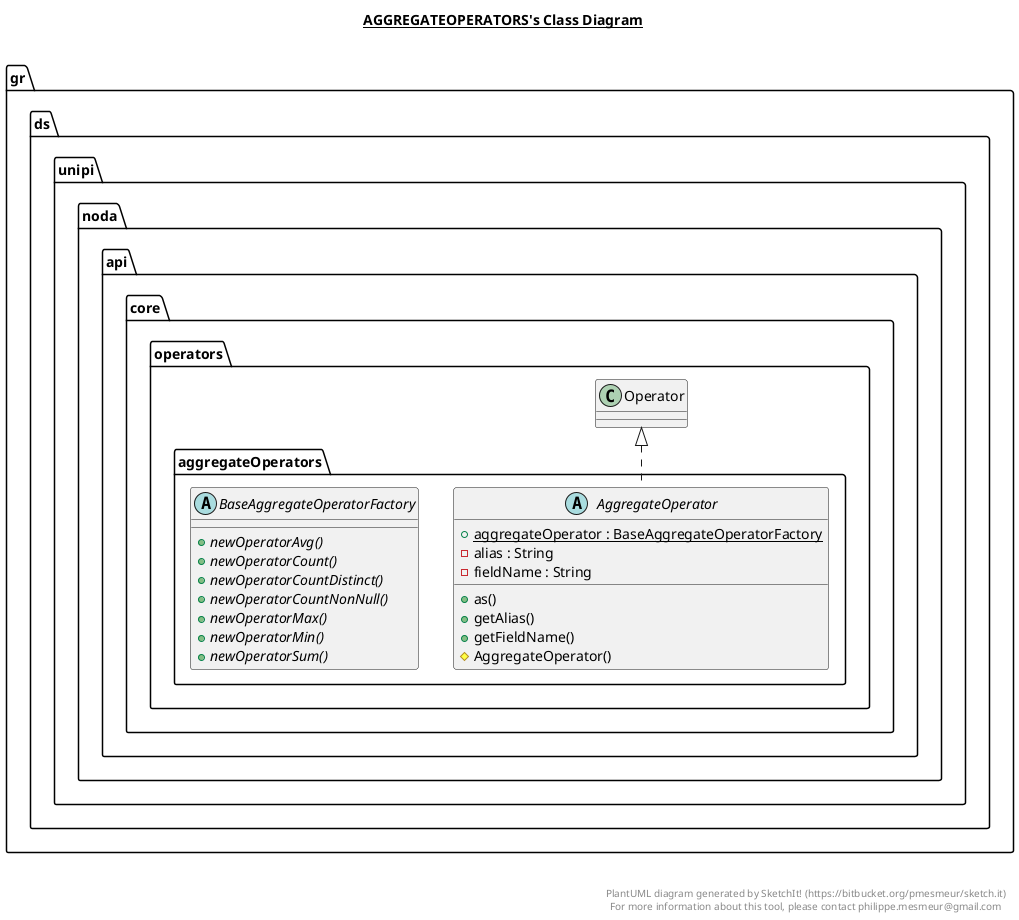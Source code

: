 @startuml

title __AGGREGATEOPERATORS's Class Diagram__\n

  namespace gr.ds.unipi.noda.api.core.operators {
    namespace aggregateOperators {
      abstract class gr.ds.unipi.noda.api.core.operators.aggregateOperators.AggregateOperator {
          {static} + aggregateOperator : BaseAggregateOperatorFactory
          - alias : String
          - fieldName : String
          + as()
          + getAlias()
          + getFieldName()
          # AggregateOperator()
      }
    }
  }
  

  namespace gr.ds.unipi.noda.api.core.operators {
    namespace aggregateOperators {
      abstract class gr.ds.unipi.noda.api.core.operators.aggregateOperators.BaseAggregateOperatorFactory {
          {abstract} + newOperatorAvg()
          {abstract} + newOperatorCount()
          {abstract} + newOperatorCountDistinct()
          {abstract} + newOperatorCountNonNull()
          {abstract} + newOperatorMax()
          {abstract} + newOperatorMin()
          {abstract} + newOperatorSum()
      }
    }
  }
  

  gr.ds.unipi.noda.api.core.operators.aggregateOperators.AggregateOperator .up.|> gr.ds.unipi.noda.api.core.operators.Operator


right footer


PlantUML diagram generated by SketchIt! (https://bitbucket.org/pmesmeur/sketch.it)
For more information about this tool, please contact philippe.mesmeur@gmail.com
endfooter

@enduml
